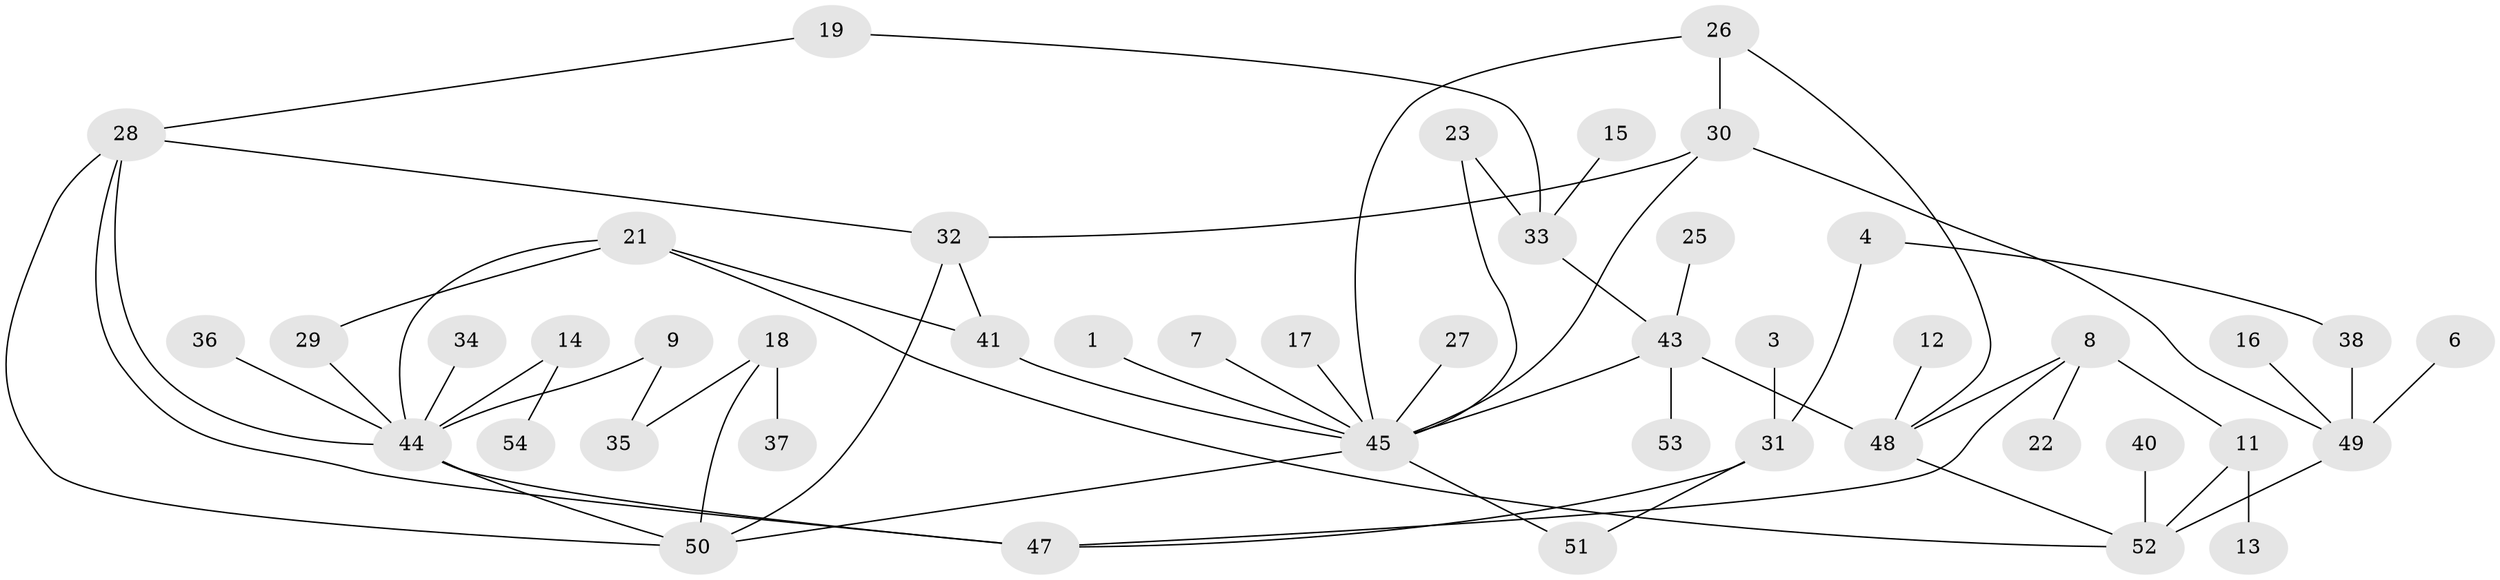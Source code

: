 // original degree distribution, {1: 0.26851851851851855, 2: 0.3425925925925926, 0: 0.06481481481481481, 3: 0.16666666666666666, 4: 0.1111111111111111, 7: 0.009259259259259259, 6: 0.018518518518518517, 5: 0.018518518518518517}
// Generated by graph-tools (version 1.1) at 2025/25/03/09/25 03:25:23]
// undirected, 46 vertices, 63 edges
graph export_dot {
graph [start="1"]
  node [color=gray90,style=filled];
  1;
  3;
  4;
  6;
  7;
  8;
  9;
  11;
  12;
  13;
  14;
  15;
  16;
  17;
  18;
  19;
  21;
  22;
  23;
  25;
  26;
  27;
  28;
  29;
  30;
  31;
  32;
  33;
  34;
  35;
  36;
  37;
  38;
  40;
  41;
  43;
  44;
  45;
  47;
  48;
  49;
  50;
  51;
  52;
  53;
  54;
  1 -- 45 [weight=1.0];
  3 -- 31 [weight=1.0];
  4 -- 31 [weight=1.0];
  4 -- 38 [weight=1.0];
  6 -- 49 [weight=1.0];
  7 -- 45 [weight=1.0];
  8 -- 11 [weight=1.0];
  8 -- 22 [weight=1.0];
  8 -- 47 [weight=1.0];
  8 -- 48 [weight=1.0];
  9 -- 35 [weight=1.0];
  9 -- 44 [weight=1.0];
  11 -- 13 [weight=1.0];
  11 -- 52 [weight=1.0];
  12 -- 48 [weight=1.0];
  14 -- 44 [weight=1.0];
  14 -- 54 [weight=1.0];
  15 -- 33 [weight=1.0];
  16 -- 49 [weight=1.0];
  17 -- 45 [weight=1.0];
  18 -- 35 [weight=1.0];
  18 -- 37 [weight=1.0];
  18 -- 50 [weight=1.0];
  19 -- 28 [weight=1.0];
  19 -- 33 [weight=1.0];
  21 -- 29 [weight=1.0];
  21 -- 41 [weight=1.0];
  21 -- 44 [weight=1.0];
  21 -- 52 [weight=1.0];
  23 -- 33 [weight=1.0];
  23 -- 45 [weight=1.0];
  25 -- 43 [weight=1.0];
  26 -- 30 [weight=1.0];
  26 -- 45 [weight=1.0];
  26 -- 48 [weight=1.0];
  27 -- 45 [weight=1.0];
  28 -- 32 [weight=1.0];
  28 -- 44 [weight=1.0];
  28 -- 47 [weight=1.0];
  28 -- 50 [weight=1.0];
  29 -- 44 [weight=1.0];
  30 -- 32 [weight=1.0];
  30 -- 45 [weight=1.0];
  30 -- 49 [weight=1.0];
  31 -- 47 [weight=1.0];
  31 -- 51 [weight=1.0];
  32 -- 41 [weight=1.0];
  32 -- 50 [weight=1.0];
  33 -- 43 [weight=1.0];
  34 -- 44 [weight=1.0];
  36 -- 44 [weight=1.0];
  38 -- 49 [weight=1.0];
  40 -- 52 [weight=1.0];
  41 -- 45 [weight=1.0];
  43 -- 45 [weight=1.0];
  43 -- 48 [weight=1.0];
  43 -- 53 [weight=1.0];
  44 -- 47 [weight=1.0];
  44 -- 50 [weight=1.0];
  45 -- 50 [weight=1.0];
  45 -- 51 [weight=1.0];
  48 -- 52 [weight=1.0];
  49 -- 52 [weight=1.0];
}
